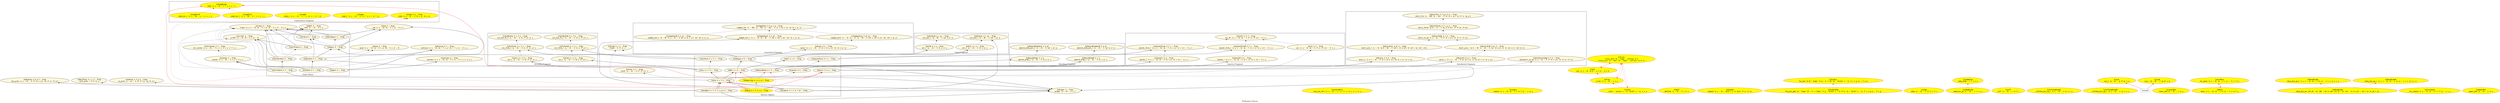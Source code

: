 digraph Is {
  label = "Predicative Classes"
  rankdir = BT

  node [fontname = monospace, style = filled, fillcolor = cornsilk]

  IsAntisym [label = "\N X Y : Prop\nantisym (x y : A) (a : Y x y) (b : Y y x) : X x y"]
  IsAsym [label = "\N X : Prop\nasym (x y : A) (a : X x y) (b : X y x) : 0"]
  IsConnex [label = "\N X : Prop\nconnex (x y : A) : X x y \\/ X y x"]
  IsCotrans [label = "\N X : Prop\ncotrans (x y z : A) (a : X x z) : X x y \\/ X y z"]
  IsIrrefl [label = "\N X : Prop\nirrefl (x : A) (a : X x x) : 0"]
  IsProper [label = "\N X : Prop\nproper (x : A) : X x x"]
  IsRefl [label = "\N X : Prop\nrefl (x : A) : X x x"]
  IsStrConnex [label = "\N X Y : Prop\nstr_connex (x y : A) : Y x y \\/ X x y \\/ Y y x"]
  IsSym [label = "\N X : Prop\nsym (x y : A) (a : X x y) : X y x"]
  IsTrans [label = "\N X : Prop\ntrans (x y z : A) (a : X x y) (b : X y z) : X x z"]

  subgraph cluster_order_theory_classes {
    label = "Order Theory"

    IsApart [label = "\N X : Prop"]
    IsEquiv [label = "\N X : Prop"]
    IsPartEquiv [label = "\N X : Prop"]
    IsPartOrd [label = "\N X Y : Prop"]
    IsPreord [label = "\N X : Prop"]
    IsStrPartOrd [label = "\N X : Prop"]
    IsStrPreord [label = "\N X : Prop"]
    IsStrTotOrd [label = "\N X Y : Prop"]
    IsTotOrd [label = "\N X Y : Prop"]
  }

  subgraph cluster_inj {
  label = "Injective Fragment"
  IsCancelFormL [label = "\N X Y s : Prop\ncancel_form_l (x y z : A) (a : Y (s x y) (s x z)) : X y z"]
  IsCancelFormR [label = "\N X Y s : Prop\ncancel_form_r (x y z : A) (a : Y (s x z) (s y z)) : X x y"]
  IsCancelL [label = "\N X k : Prop\ncancel_l (x y z : A) (a : X (k x y) (k x z)) : X y z"]
  IsCancelR [label = "\N X k : Prop\ncancel_r (x y z : A) (a : X (k x z) (k y z)) : X x y"]
  IsInj [label = "\N X f : Prop\ninj (x y : A) (a : X (f x) (f y)) : X x y"]
  IsInjFn [label = "\N X Y f : Prop\ninj_fn (x y : A) (a : Y (f x) (f y)) : X x y"]
  }

  subgraph cluster_assoc {
  label = "Associative Fragment"
  IsAssoc [label = "\N X k : Prop\nassoc (x y z : A) : X (k x (k y z)) (k (k x y) z)"]
  IsCompatActL [label = "\N X k al : Prop\ncompat_act_l (x y : A) (a : B) : X (al x (al y a)) (al (k x y) a)"]
  IsCompatActR [label = "\N X k ar : Prop\ncompat_act_r (a : B) (x y : A) : X (ar a (k x y)) (ar (ar a x) y)"]
  IsCompatActs [label = "\N X al ar : Prop\ncompat_acts (x : A) (a : C) (y : B) : X (al x (ar a y)) (ar (al x a) y)"]
  IsCompatFns [label = "\N X k m n p : Prop\ncompat_fns (x : A0) (y : A1) (z : A2) : X (n x (m y z)) (p (k x y) z)"]
  }

  subgraph cluster_distr {
  label = "Distributive Fragment"
  IsAntidistrUnOp [label = "\N X f k : Prop\nantidistr_un_op (x y : A) : X (f (k x y)) (k (f y) (f x))"]
  IsDistrActL [label = "\N X al k : Prop\ndistr_act_l (x : A) (a b : B) : X (al x (k a b)) (k (al x a) (al x b))"]
  IsDistrActR [label = "\N X ar k : Prop\ndistr_act_r (a b : B) (x : A) : X (ar (k a b) x) (k (ar a x) (ar b x))"]
  IsDistrFns [label = "\N X f g k h m : Prop\ndistr_fns (x : A0) (y : A1) : X (h (k x y)) (m (f x) (g y))"]
  IsDistrForms [label = "\N X f s g t : Prop\ndistr_forms (a b : C) : X (g (s a b)) (t (f a) (f b))"]
  IsDistrL [label = "\N X k m : Prop\ndistr_l (x y z : A) : X (k x (m y z)) (m (k x y) (k x z))"]
  IsDistrR [label = "\N X k m : Prop\ndistr_r (x y z : A) : X (k (m x y) z) (m (k x z) (k y z))"]
  IsDistrUnOp [label = "\N X f k : Prop\ndistr_un_op (x y : A) : X (f (k x y)) (k (f x) (f y))"]
  }

  subgraph cluster_inv {
  label = "Invertible Fragment"
  IsInvBinFnL [label = "\N X x f k : Prop\ninv_bin_fn_l (y : A) : X (k (f y) y) x"]
  IsInvBinFnR [label = "\N X x f k : Prop\ninv_bin_fn_r (y : A) : X (k y (f y)) x"]
  IsInvFormL [label = "\N X x f s : Prop\ninv_form_l (y : A) : X (s (f y) y) x"]
  IsInvFormR [label = "\N X x f s : Prop\ninv_form_r (y : A) : X (s y (f y)) x"]
  IsInvL [label = "\N X x f k : Prop\ninv_l (y : A) : X (k (f y) y) x"]
  IsInvR [label = "\N X x f k : Prop\ninv_r (y : A) : X (k y (f y)) x"]
  }

  subgraph cluster_unl {
  label = "Unital Fragment"
  IsUnlActL [label = "\N X x al : Prop\nunl_act_l (a : B) : X (al x a) a"]
  IsUnlActR [label = "\N X x ar : Prop\nunl_act_r (a : B) : X (ar a x) a"]
  IsUnlL [label = "\N X x k : Prop\nunl_l (y : A) : X (k x y) y"]
  IsUnlR [label = "\N X x k : Prop\nunl_r (y : A) : X (k y x) y"]
  }

  subgraph cluster_absorb {
  label = "Absorbing Fragment"
  IsAbsorbElemActL [label = "\N X a al\nabsorb_elem_act_l (x : A) : X (al x a) a"]
  IsAbsorbElemActR [label = "\N X a ar\nabsorb_elem_act_r (x : A) : X (ar a x) a"]
  IsAbsorbElemL [label = "\N X x k\nabsorb_elem_l (y : A) : X (k y x) x"]
  IsAbsorbElemR [label = "\N X x k\nabsorb_elem_r (y : A) : X (k x y) x"]
  }

  subgraph cluster_comm {
  label = "Commutative Fragment"
  IsComm [label = "\N X k : Prop\ncomm (x y : A) : X (k x y) (k y x)", color = red, fillcolor = yellow]
  IsCommBinOp [label = "\N\ncomm (x y : A) : x * y = y * x", color = red, fillcolor = yellow]
  IsCommL [label = "\N\ncomm_l (x y : A) : (/ x) * y = / (x * y)", color = red, fillcolor = yellow]
  IsCommR [label = "\N\ncomm_r (x y : A) : x * (/ y) = / (x * y)", color = red, fillcolor = yellow]
  IsCommTorL [label = "\N\ncomm_tor_l (x y : B) : y / x = x / y", color = red, fillcolor = yellow]
  IsCommTorR [label = "\N\ncomm_tor_r (x y : B) : y / x = x / y", color = red, fillcolor = yellow]
  }

  IsBinPres [label = "\N X k m f : Prop\nbin_pres (x y : A) : X (f (k x y)) (m (f x) (f y))"]
  IsFixed [label = "\N X x f : Prop\nfixed : X (f x) x"]
  IsInvol [label = "\N X f : Prop\ninvol (x : A) : X (f (f x)) x"]
  IsNullPres [label = "\N X x y f : Prop\nnull_pres : X (f x) y"]
  IsUnPres [label = "\N X f g h : Prop\nun_pres (x : A) : X (h (f x)) (g (h x))"]

  subgraph cluster_abstract_algebra_classes {
    label = "Abstract Algebra"

    IsAbsorbElem [label = "\N X x k : Prop"]
    IsCancel [label = "\N X k : Prop"]
    IsCancelForm [label = "\N X Y s : Prop"]
    IsDistr [label = "\N X k m : Prop"]
    IsGrp [label = "\N X x f k : Prop"]
    IsGrpActL [label = "\N X x f k Y al : Prop"]
    IsGrpHom [label = "\N X x f k Y y g m h : Prop"]
    IsInv [label = "\N X x f k : Prop"]
    IsInvForm [label = "\N X x f s : Prop"]
    IsMon [label = "\N X x k : Prop"]
    IsRing [label = "\N X x f k y m : Prop", color = red, fillcolor = yellow]
    IsSemigrp [label = "\N X k : Prop"]
    IsSemiring [label = "\N X x k y m : Prop", color = red, fillcolor = yellow]
    IsUnl [label = "\N X x k : Prop"]
  }

  IsCohOrdRels [label = "\N\ncoh_ord_rels (x y : A) : x < y <-> x <= y /\\ x <> y", color = red, fillcolor = yellow]
  IsComono [label = "\N\ncomono (x y : A) (a : f x <= f y) : x <= y", color = red, fillcolor = yellow]
  IsContr [label = "\N\ncontr : exists x : A, forall y : A, x = y", color = red, fillcolor = yellow]
  IsDefl [label = "\N\ndeflate (x : A) : f x <= x", color = red, fillcolor = yellow]
  IsExpand [label = "\N\ncontract (x y : A) : dist (f x) (f y) <= dist x y", color = red, fillcolor = yellow]
  IsExpand [label = "\N\nexpand (x y : A) : dist x y <= dist (f x) (f y)", color = red, fillcolor = yellow]
  IsFunExt [label = "\N\nfun_ext (A B : Type) (f g : A -> B) (a : forall x : A, f x = g x) : f = g", color = red, fillcolor = yellow]
  IsFunExtDep [label = "\N\nfun_ext_dep (A : Type) (P : A -> Type) (f g : forall x : A, P x) (a : forall x : A, f x = g x) : f = g", color = red, fillcolor = yellow]
  IsIdem [label = "\N\nidem (x : A) : f (f x) = f x", color = red, fillcolor = yellow]
  IsIdemBinOp [label = "\N\nidem_bin_op (x : A) : x * x = x", color = red, fillcolor = yellow]
  IsIdemElem [label = "\N\nidem_elem : x * x = x", color = red, fillcolor = yellow]
  IsInfl [label = "\N\ninfl (x : A) : x <= f x", color = red, fillcolor = yellow]
  IsInflateBinOpL [label = "\N\ninflate_bin_op_l (x y : A) : y <= x + y", color = red, fillcolor = yellow]
  IsInflateBinOpR [label = "\N\ninflate_bin_op_r (x y : A) : x <= x + y", color = red, fillcolor = yellow]
  IsIsoL [label = "\N\niso_l (a : A) : g (f a) = a", color = red, fillcolor = yellow]
  IsIsoR [label = "\N\niso_r (b : B) : f (g b) = b", color = red, fillcolor = yellow]
  IsLowerBnd [label = "\N\nlower_bnd (y : A) : x <= y", color = red, fillcolor = yellow]
  IsMono [label = "\N\nmono (x y : A) (a : x <= y) : f x <= f y", color = red, fillcolor = yellow]
  IsMonoBinOp [label = "\N\nmono_bin_op (x0 y0 : A) (a0 : x0 <= y0) (x1 y1 : A) (a1 : x1 <= y1) : x0 + x1 <= y0 + y1", color = red, fillcolor = yellow]
  IsMonoBinOpL [label = "\N\nmono_bin_op_l (x y z : A) (a : x <= y) : z + x <= z + y", color = red, fillcolor = yellow]
  IsMonoBinOpR [label = "\N\nmono_bin_op_r (x y z : A) (a : x <= y) : x + z <= y + z", color = red, fillcolor = yellow]
  IsProp [label = "\N\nirrel (x y : A) : x = y", color = red, fillcolor = yellow]
  IsSet [label = "\N\nuip (x y : A) (a b : x = y) : a = b", color = red, fillcolor = yellow]
  IsStrComono [label = "\N\nstr_comono (x y : A) (a : f x < f y) : x < y", color = red, fillcolor = yellow]
  IsStrMono [label = "\N\nstr_mono (x y : A) (a : x < y) : f x < f y", color = red, fillcolor = yellow]
  IsTrunc [label = "\N\ntrunc_zero (A : Type) : IsTrunc O A\ntrunc_succ (n : nat) (A : Type) : IsTrunc (S n) A", color = red, fillcolor = yellow]
  IsUpperBnd [label = "\N\nupper_bnd (y : A) : y <= x", color = red, fillcolor = yellow]

  node [style = dashed]

  // Fields

  edge [style = solid]

  subgraph order_theory_fields {
    IsApart -> IsCotrans
    IsApart -> IsIrrefl
    IsApart -> IsSym
    IsEquiv -> IsRefl
    IsEquiv -> IsSym
    IsEquiv -> IsTrans
    IsPartEquiv -> IsSym
    IsPartEquiv -> IsTrans
    IsPartOrd -> IsAntisym
    IsPartOrd -> IsEquiv
    IsPartOrd -> IsPreord
    IsPartOrd -> IsProper [constraint = false]
    IsPreord -> IsRefl
    IsPreord -> IsTrans
    IsStrPartOrd -> IsIrrefl
    IsStrTotOrd -> IsProper [constraint = false]
    IsStrPartOrd -> IsTrans
    IsStrPreord -> IsIrrefl
    IsStrPreord -> IsTrans
    IsStrTotOrd -> IsConnex
    IsStrTotOrd -> IsStrPartOrd
    IsTotOrd -> IsConnex
    IsTotOrd -> IsPartOrd
  }

  subgraph abstract_algebra_fields {
    IsAbsorbElem -> IsAbsorbElemL
    IsAbsorbElem -> IsAbsorbElemR
    IsCancel -> IsCancelL
    IsCancel -> IsCancelR
    IsCancelForm -> IsCancelFormL
    IsCancelForm -> IsCancelFormR
    IsDistr -> IsDistrL
    IsDistr -> IsDistrR
    IsGrp -> IsInv
    IsGrp -> IsMon
    IsGrp -> IsProper [constraint = false]
    IsGrpActL -> IsCompatActL
    IsGrpActL -> IsGrp
    IsGrpActL -> IsUnlActL
    IsGrpActL -> IsProper [constraint = false]
    IsGrpHom -> IsBinPres
    IsGrpHom -> IsGrp
    IsGrpHom -> IsGrp
    IsGrpHom -> IsProper [constraint = false]
    IsInv -> IsInvL
    IsInv -> IsInvR
    IsInvForm -> IsInvFormL
    IsInvForm -> IsInvFormR
    IsMon -> IsSemigrp
    IsMon -> IsUnl
    IsSemigrp -> IsAssoc
    IsSemigrp -> IsEquiv
    IsSemigrp -> IsProper [constraint = false]
    IsUnl -> IsUnlL
    IsUnl -> IsUnlR
  }

  edge [color = red]

  IsIsoLR -> IsIsoL
  IsIsoLR -> IsIsoR
  IsRing -> IsCommBinOp
  IsRing -> IsDistr
  IsRing -> IsGrp
  IsRing -> IsMon
  IsSemiring -> IsAbsorbElem
  IsSemiring -> IsCommBinOp
  IsSemiring -> IsDistr
  IsSemiring -> IsMon

  // Derivations

  edge [style = dashed]

  edge [color = black]

  subgraph order_theory_derivations {
    IsConnex -> IsStrConnex
    IsEquiv -> IsPartEquiv
    IsEquiv -> IsPreord
    IsPartOrd -> IsRefl
    IsPartOrd -> IsTrans
    IsStrPartOrd -> IsAsym
    IsStrPartOrd -> IsStrPreord
    IsStrTotOrd -> IsAsym
    IsStrTotOrd -> IsIrrefl
    IsStrTotOrd -> IsTrans
    IsTotOrd -> IsAntisym
    IsTotOrd -> IsRefl
    IsTotOrd -> IsTrans
  }

  subgraph abstract_algebra_derivations {
    IsAbsorbElemL -> IsAbsorbElemActL
    IsAbsorbElemR -> IsAbsorbElemActR
    IsAbsorbElemL -> IsFixed [style = dotted]
    IsAssoc -> IsCompatActs
    IsCancel -> IsCancelForm
    IsCancelL -> IsCancelFormL
    IsCancelR -> IsCancelFormR
    IsCancelFormL -> IsInjFn [style = dotted]
    IsCancelFormR -> IsInjFn [style = dotted]
    IsCompatActL -> IsCompatFns
    IsCompatActR -> IsCompatFns
    IsCompatActs -> IsCompatFns
    IsDistrForms -> IsDistrFns
    IsDistrL -> IsDistrActL
    IsDistrR -> IsDistrActR
    IsDistrActL -> IsDistrUnOp [style = dotted]
    IsDistrActR -> IsDistrUnOp [style = dotted]
    IsDistrUnOp -> IsDistrForms
    IsGrp -> IsAntidistrUnOp
    IsGrp -> IsCancel
    IsGrp -> IsFixed
    IsGrp -> IsInj
    IsGrp -> IsInvol
    IsGrpHom -> IsNullPres
    IsGrpHom -> IsUnPres
    IsInj -> IsInjFn
    IsInv -> IsInvForm
    IsInvFormL -> IsInvBinFnL
    IsInvFormR -> IsInvBinFnR
    IsInvL -> IsInvFormL
    IsInvR -> IsInvFormR
    IsUnlL -> IsUnlActL
    IsUnlR -> IsUnlActR
  }

  edge [color = red]

  IsCommTorL -> IsCommBinOp
  IsCommTorR -> IsCommBinOp
  IsContr -> IsProp
  IsContr -> IsTrunc
  IsFunExtDep -> IsFunExt
  IsIdemBinOp -> IsIdemElem
  IsMono -> IsStrMono
  IsMonoBinOp -> IsMonoBinOpL
  IsMonoBinOp -> IsMonoBinOpR
  IsProp -> IsSet
  IsProp -> IsTrunc
  IsRing -> IsAbsorbElem
  IsRing -> IsComm
  IsRing -> IsSemiring
  IsSet -> IsTrunc
  IsStrMono -> IsMono
  IsTrunc -> IsContr
  IsTrunc -> IsProp
  IsTrunc -> IsSet

  // Specializations

  edge [style = dotted]

  edge [color = black]

  IsConnex -> IsComm
  IsSym -> IsComm

  edge [color = red]
}
